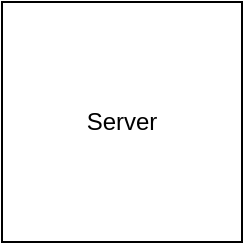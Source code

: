 <mxfile version="12.9.6" type="github">
  <diagram id="j-gT7wjGI_pT5W8-CaGp" name="Page-1">
    <mxGraphModel dx="948" dy="606" grid="1" gridSize="10" guides="1" tooltips="1" connect="1" arrows="1" fold="1" page="0" pageScale="1" pageWidth="827" pageHeight="1169" math="0" shadow="0">
      <root>
        <mxCell id="0" />
        <mxCell id="1" parent="0" />
        <mxCell id="fg7lsptGDw_mkv9HvV7D-1" value="Server" style="rounded=0;whiteSpace=wrap;html=1;" vertex="1" parent="1">
          <mxGeometry x="360" y="220" width="120" height="120" as="geometry" />
        </mxCell>
      </root>
    </mxGraphModel>
  </diagram>
</mxfile>
